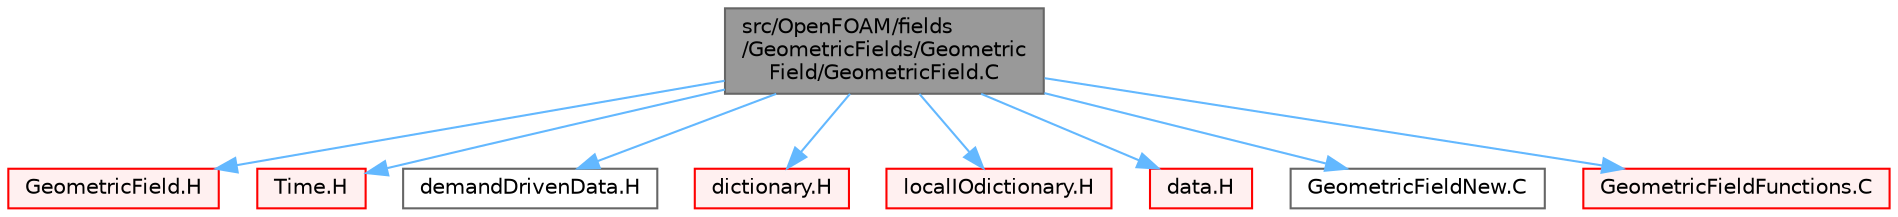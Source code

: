 digraph "src/OpenFOAM/fields/GeometricFields/GeometricField/GeometricField.C"
{
 // LATEX_PDF_SIZE
  bgcolor="transparent";
  edge [fontname=Helvetica,fontsize=10,labelfontname=Helvetica,labelfontsize=10];
  node [fontname=Helvetica,fontsize=10,shape=box,height=0.2,width=0.4];
  Node1 [id="Node000001",label="src/OpenFOAM/fields\l/GeometricFields/Geometric\lField/GeometricField.C",height=0.2,width=0.4,color="gray40", fillcolor="grey60", style="filled", fontcolor="black",tooltip=" "];
  Node1 -> Node2 [id="edge1_Node000001_Node000002",color="steelblue1",style="solid",tooltip=" "];
  Node2 [id="Node000002",label="GeometricField.H",height=0.2,width=0.4,color="red", fillcolor="#FFF0F0", style="filled",URL="$GeometricField_8H.html",tooltip=" "];
  Node1 -> Node250 [id="edge2_Node000001_Node000250",color="steelblue1",style="solid",tooltip=" "];
  Node250 [id="Node000250",label="Time.H",height=0.2,width=0.4,color="red", fillcolor="#FFF0F0", style="filled",URL="$Time_8H.html",tooltip=" "];
  Node1 -> Node293 [id="edge3_Node000001_Node000293",color="steelblue1",style="solid",tooltip=" "];
  Node293 [id="Node000293",label="demandDrivenData.H",height=0.2,width=0.4,color="grey40", fillcolor="white", style="filled",URL="$demandDrivenData_8H.html",tooltip="Template functions to aid in the implementation of demand driven data."];
  Node1 -> Node262 [id="edge4_Node000001_Node000262",color="steelblue1",style="solid",tooltip=" "];
  Node262 [id="Node000262",label="dictionary.H",height=0.2,width=0.4,color="red", fillcolor="#FFF0F0", style="filled",URL="$dictionary_8H.html",tooltip=" "];
  Node1 -> Node294 [id="edge5_Node000001_Node000294",color="steelblue1",style="solid",tooltip=" "];
  Node294 [id="Node000294",label="localIOdictionary.H",height=0.2,width=0.4,color="red", fillcolor="#FFF0F0", style="filled",URL="$localIOdictionary_8H.html",tooltip=" "];
  Node1 -> Node295 [id="edge6_Node000001_Node000295",color="steelblue1",style="solid",tooltip=" "];
  Node295 [id="Node000295",label="data.H",height=0.2,width=0.4,color="red", fillcolor="#FFF0F0", style="filled",URL="$data_8H.html",tooltip=" "];
  Node1 -> Node298 [id="edge7_Node000001_Node000298",color="steelblue1",style="solid",tooltip=" "];
  Node298 [id="Node000298",label="GeometricFieldNew.C",height=0.2,width=0.4,color="grey40", fillcolor="white", style="filled",URL="$GeometricFieldNew_8C.html",tooltip=" "];
  Node1 -> Node299 [id="edge8_Node000001_Node000299",color="steelblue1",style="solid",tooltip=" "];
  Node299 [id="Node000299",label="GeometricFieldFunctions.C",height=0.2,width=0.4,color="red", fillcolor="#FFF0F0", style="filled",URL="$GeometricFieldFunctions_8C.html",tooltip=" "];
}
